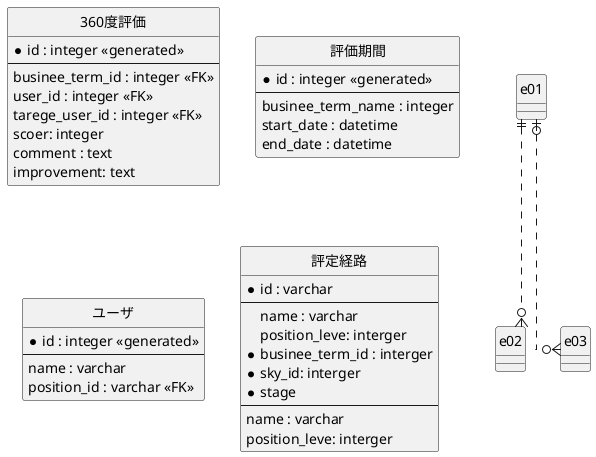 @startuml
' hide the spot
hide circle

' avoid problems with angled crows feet
skinparam linetype ortho

entity "360度評価" as multi {
  *id : integer <<generated>>
  --
  businee_term_id : integer <<FK>>
  user_id : integer <<FK>>
  tarege_user_id : integer <<FK>>
  scoer: integer
  comment : text
  improvement: text
}

entity "評価期間" as term {
  *id : integer <<generated>>
  --
  businee_term_name : integer
  start_date : datetime 
  end_date : datetime 
}

entity "ユーザ" as user {
  *id : integer <<generated>>
  --
  name : varchar
  position_id : varchar <<FK>>
}

entity "役職" as position {
  *id : varchar
  --
  name : varchar
  position_leve: interger
}

entity "評定経路" as position {
  *businee_term_id : interger
  *sky_id: interger
  *stage
  --
  name : varchar
  position_leve: interger
}

e01 ||..o{ e02
e01 |o..o{ e03
@enduml